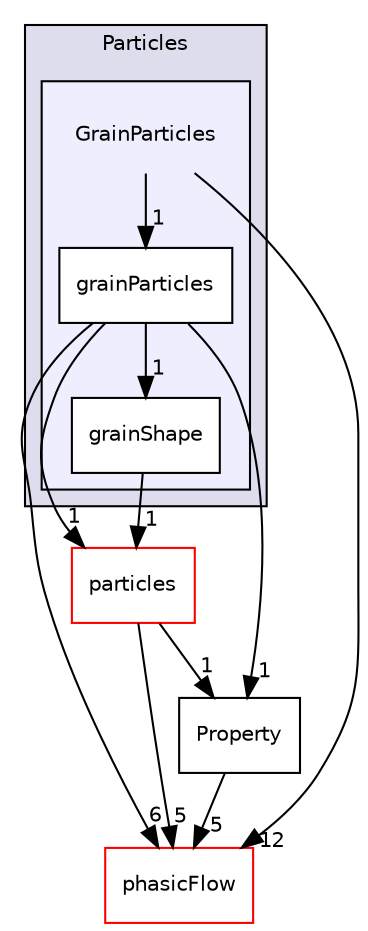 digraph "src/Particles/GrainParticles" {
  compound=true
  node [ fontsize="10", fontname="Helvetica"];
  edge [ labelfontsize="10", labelfontname="Helvetica"];
  subgraph clusterdir_9e72493e858003bd3d74a55a2aedd075 {
    graph [ bgcolor="#ddddee", pencolor="black", label="Particles" fontname="Helvetica", fontsize="10", URL="dir_9e72493e858003bd3d74a55a2aedd075.html"]
  subgraph clusterdir_235fea78dcb80d617f7ea9245e30dcf9 {
    graph [ bgcolor="#eeeeff", pencolor="black", label="" URL="dir_235fea78dcb80d617f7ea9245e30dcf9.html"];
    dir_235fea78dcb80d617f7ea9245e30dcf9 [shape=plaintext label="GrainParticles"];
    dir_c4d10172c883cfe301231479692c0dda [shape=box label="grainParticles" color="black" fillcolor="white" style="filled" URL="dir_c4d10172c883cfe301231479692c0dda.html"];
    dir_a8846d28eecd75790586c0a45a85af0b [shape=box label="grainShape" color="black" fillcolor="white" style="filled" URL="dir_a8846d28eecd75790586c0a45a85af0b.html"];
  }
  }
  dir_b351bcc3c60d144476bd2e30437abfde [shape=box label="particles" fillcolor="white" style="filled" color="red" URL="dir_b351bcc3c60d144476bd2e30437abfde.html"];
  dir_cd7a5046d028e114fc17b2ebc2bd02d2 [shape=box label="phasicFlow" fillcolor="white" style="filled" color="red" URL="dir_cd7a5046d028e114fc17b2ebc2bd02d2.html"];
  dir_ae6d06344b508c00eebca750969a2aa6 [shape=box label="Property" URL="dir_ae6d06344b508c00eebca750969a2aa6.html"];
  dir_c4d10172c883cfe301231479692c0dda->dir_b351bcc3c60d144476bd2e30437abfde [headlabel="1", labeldistance=1.5 headhref="dir_000066_000075.html"];
  dir_c4d10172c883cfe301231479692c0dda->dir_cd7a5046d028e114fc17b2ebc2bd02d2 [headlabel="6", labeldistance=1.5 headhref="dir_000066_000031.html"];
  dir_c4d10172c883cfe301231479692c0dda->dir_ae6d06344b508c00eebca750969a2aa6 [headlabel="1", labeldistance=1.5 headhref="dir_000066_000180.html"];
  dir_c4d10172c883cfe301231479692c0dda->dir_a8846d28eecd75790586c0a45a85af0b [headlabel="1", labeldistance=1.5 headhref="dir_000066_000067.html"];
  dir_235fea78dcb80d617f7ea9245e30dcf9->dir_c4d10172c883cfe301231479692c0dda [headlabel="1", labeldistance=1.5 headhref="dir_000065_000066.html"];
  dir_235fea78dcb80d617f7ea9245e30dcf9->dir_cd7a5046d028e114fc17b2ebc2bd02d2 [headlabel="12", labeldistance=1.5 headhref="dir_000065_000031.html"];
  dir_b351bcc3c60d144476bd2e30437abfde->dir_cd7a5046d028e114fc17b2ebc2bd02d2 [headlabel="5", labeldistance=1.5 headhref="dir_000075_000031.html"];
  dir_b351bcc3c60d144476bd2e30437abfde->dir_ae6d06344b508c00eebca750969a2aa6 [headlabel="1", labeldistance=1.5 headhref="dir_000075_000180.html"];
  dir_ae6d06344b508c00eebca750969a2aa6->dir_cd7a5046d028e114fc17b2ebc2bd02d2 [headlabel="5", labeldistance=1.5 headhref="dir_000180_000031.html"];
  dir_a8846d28eecd75790586c0a45a85af0b->dir_b351bcc3c60d144476bd2e30437abfde [headlabel="1", labeldistance=1.5 headhref="dir_000067_000075.html"];
}
